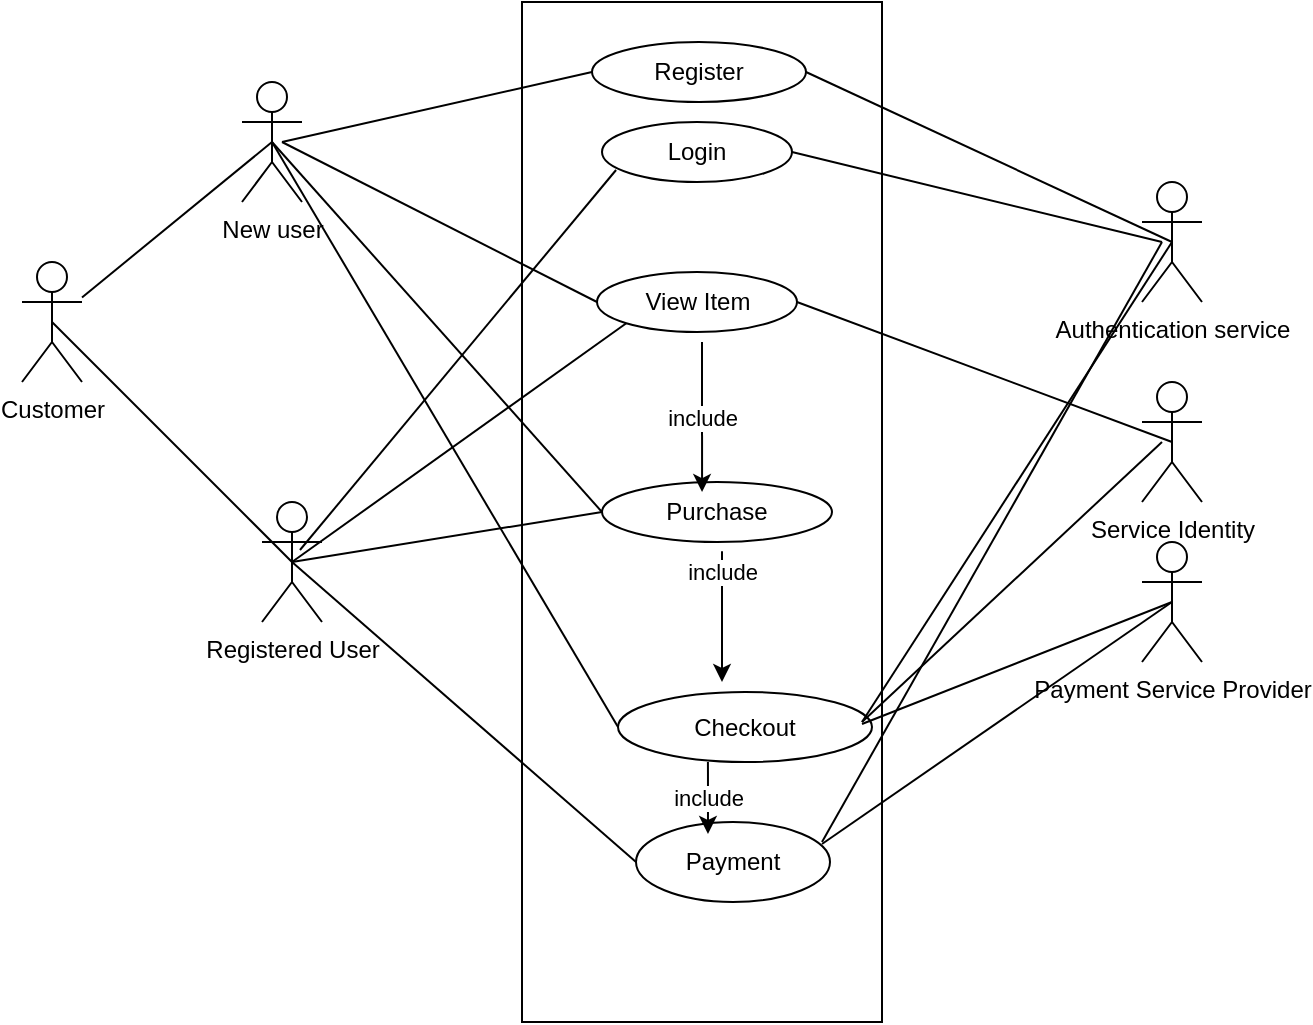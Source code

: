 <mxfile version="14.6.13" type="github">
  <diagram id="yHNAXmRFqxtDWRGn4aOi" name="Page-1">
    <mxGraphModel dx="1108" dy="1616" grid="1" gridSize="10" guides="1" tooltips="1" connect="1" arrows="1" fold="1" page="1" pageScale="1" pageWidth="850" pageHeight="1100" math="0" shadow="0">
      <root>
        <mxCell id="0" />
        <mxCell id="1" parent="0" />
        <mxCell id="bEkzau8y3P-32eCsj0lo-2" value="" style="rounded=0;whiteSpace=wrap;html=1;rotation=-90;" vertex="1" parent="1">
          <mxGeometry x="155" y="95" width="510" height="180" as="geometry" />
        </mxCell>
        <mxCell id="bEkzau8y3P-32eCsj0lo-3" value="Login" style="ellipse;whiteSpace=wrap;html=1;fillColor=none;gradientColor=none;" vertex="1" parent="1">
          <mxGeometry x="360" y="-10" width="95" height="30" as="geometry" />
        </mxCell>
        <mxCell id="bEkzau8y3P-32eCsj0lo-5" value="Purchase" style="ellipse;whiteSpace=wrap;html=1;fillColor=none;gradientColor=none;" vertex="1" parent="1">
          <mxGeometry x="360" y="170" width="115" height="30" as="geometry" />
        </mxCell>
        <mxCell id="bEkzau8y3P-32eCsj0lo-7" value="New user" style="shape=umlActor;verticalLabelPosition=bottom;verticalAlign=top;html=1;fillColor=none;gradientColor=none;" vertex="1" parent="1">
          <mxGeometry x="180" y="-30" width="30" height="60" as="geometry" />
        </mxCell>
        <mxCell id="bEkzau8y3P-32eCsj0lo-12" value="" style="endArrow=none;html=1;entryX=0;entryY=0.5;entryDx=0;entryDy=0;" edge="1" parent="1" target="bEkzau8y3P-32eCsj0lo-20">
          <mxGeometry width="50" height="50" relative="1" as="geometry">
            <mxPoint x="200" as="sourcePoint" />
            <mxPoint x="360" y="10" as="targetPoint" />
            <Array as="points" />
          </mxGeometry>
        </mxCell>
        <mxCell id="bEkzau8y3P-32eCsj0lo-13" value="" style="endArrow=none;html=1;exitX=0.5;exitY=0.5;exitDx=0;exitDy=0;exitPerimeter=0;entryX=0;entryY=0.5;entryDx=0;entryDy=0;" edge="1" parent="1" source="bEkzau8y3P-32eCsj0lo-7" target="bEkzau8y3P-32eCsj0lo-5">
          <mxGeometry width="50" height="50" relative="1" as="geometry">
            <mxPoint x="310" y="200" as="sourcePoint" />
            <mxPoint x="360" y="150" as="targetPoint" />
          </mxGeometry>
        </mxCell>
        <mxCell id="bEkzau8y3P-32eCsj0lo-14" value="Payment Service Provider" style="shape=umlActor;verticalLabelPosition=bottom;verticalAlign=top;html=1;outlineConnect=0;fillColor=none;gradientColor=none;" vertex="1" parent="1">
          <mxGeometry x="630" y="200" width="30" height="60" as="geometry" />
        </mxCell>
        <mxCell id="bEkzau8y3P-32eCsj0lo-15" value="Authentication service" style="shape=umlActor;verticalLabelPosition=bottom;verticalAlign=top;html=1;outlineConnect=0;fillColor=none;gradientColor=none;" vertex="1" parent="1">
          <mxGeometry x="630" y="20" width="30" height="60" as="geometry" />
        </mxCell>
        <mxCell id="bEkzau8y3P-32eCsj0lo-16" value="Customer" style="shape=umlActor;verticalLabelPosition=bottom;verticalAlign=top;html=1;outlineConnect=0;fillColor=none;gradientColor=none;" vertex="1" parent="1">
          <mxGeometry x="70" y="60" width="30" height="60" as="geometry" />
        </mxCell>
        <mxCell id="bEkzau8y3P-32eCsj0lo-18" value="Registered User" style="shape=umlActor;verticalLabelPosition=bottom;verticalAlign=top;html=1;fillColor=none;gradientColor=none;" vertex="1" parent="1">
          <mxGeometry x="190" y="180" width="30" height="60" as="geometry" />
        </mxCell>
        <mxCell id="bEkzau8y3P-32eCsj0lo-20" value="Register" style="ellipse;whiteSpace=wrap;html=1;fillColor=none;gradientColor=none;" vertex="1" parent="1">
          <mxGeometry x="355" y="-50" width="107" height="30" as="geometry" />
        </mxCell>
        <mxCell id="bEkzau8y3P-32eCsj0lo-21" value="" style="endArrow=none;html=1;exitX=0.633;exitY=0.4;exitDx=0;exitDy=0;exitPerimeter=0;entryX=0.074;entryY=0.8;entryDx=0;entryDy=0;entryPerimeter=0;" edge="1" parent="1" source="bEkzau8y3P-32eCsj0lo-18" target="bEkzau8y3P-32eCsj0lo-3">
          <mxGeometry width="50" height="50" relative="1" as="geometry">
            <mxPoint x="210" as="sourcePoint" />
            <mxPoint x="363" y="30" as="targetPoint" />
          </mxGeometry>
        </mxCell>
        <mxCell id="bEkzau8y3P-32eCsj0lo-22" value="View Item" style="ellipse;whiteSpace=wrap;html=1;fillColor=none;gradientColor=none;" vertex="1" parent="1">
          <mxGeometry x="357.5" y="65" width="100" height="30" as="geometry" />
        </mxCell>
        <mxCell id="bEkzau8y3P-32eCsj0lo-24" value="" style="endArrow=none;html=1;entryX=0;entryY=0.5;entryDx=0;entryDy=0;" edge="1" parent="1" target="bEkzau8y3P-32eCsj0lo-22">
          <mxGeometry width="50" height="50" relative="1" as="geometry">
            <mxPoint x="200" as="sourcePoint" />
            <mxPoint x="360" y="150" as="targetPoint" />
          </mxGeometry>
        </mxCell>
        <mxCell id="bEkzau8y3P-32eCsj0lo-25" value="" style="endArrow=none;html=1;exitX=0.5;exitY=0.5;exitDx=0;exitDy=0;exitPerimeter=0;entryX=0;entryY=1;entryDx=0;entryDy=0;" edge="1" parent="1" source="bEkzau8y3P-32eCsj0lo-18" target="bEkzau8y3P-32eCsj0lo-22">
          <mxGeometry width="50" height="50" relative="1" as="geometry">
            <mxPoint x="310" y="200" as="sourcePoint" />
            <mxPoint x="360" y="150" as="targetPoint" />
          </mxGeometry>
        </mxCell>
        <mxCell id="bEkzau8y3P-32eCsj0lo-26" value="" style="endArrow=none;html=1;exitX=0.5;exitY=0.5;exitDx=0;exitDy=0;exitPerimeter=0;entryX=0;entryY=0.5;entryDx=0;entryDy=0;" edge="1" parent="1" source="bEkzau8y3P-32eCsj0lo-18" target="bEkzau8y3P-32eCsj0lo-5">
          <mxGeometry width="50" height="50" relative="1" as="geometry">
            <mxPoint x="310" y="200" as="sourcePoint" />
            <mxPoint x="360" y="180" as="targetPoint" />
          </mxGeometry>
        </mxCell>
        <mxCell id="bEkzau8y3P-32eCsj0lo-27" value="" style="endArrow=classic;html=1;entryX=0.435;entryY=0.167;entryDx=0;entryDy=0;entryPerimeter=0;" edge="1" parent="1" target="bEkzau8y3P-32eCsj0lo-5">
          <mxGeometry relative="1" as="geometry">
            <mxPoint x="410" y="100" as="sourcePoint" />
            <mxPoint x="410" y="130" as="targetPoint" />
            <Array as="points" />
          </mxGeometry>
        </mxCell>
        <mxCell id="bEkzau8y3P-32eCsj0lo-28" value="include" style="edgeLabel;resizable=0;html=1;align=center;verticalAlign=middle;" connectable="0" vertex="1" parent="bEkzau8y3P-32eCsj0lo-27">
          <mxGeometry relative="1" as="geometry" />
        </mxCell>
        <mxCell id="bEkzau8y3P-32eCsj0lo-31" value="" style="endArrow=classic;html=1;" edge="1" parent="1">
          <mxGeometry relative="1" as="geometry">
            <mxPoint x="420" y="240" as="sourcePoint" />
            <mxPoint x="420" y="270" as="targetPoint" />
            <Array as="points">
              <mxPoint x="420" y="200" />
            </Array>
          </mxGeometry>
        </mxCell>
        <mxCell id="bEkzau8y3P-32eCsj0lo-32" value="include" style="edgeLabel;resizable=0;html=1;align=center;verticalAlign=middle;" connectable="0" vertex="1" parent="bEkzau8y3P-32eCsj0lo-31">
          <mxGeometry relative="1" as="geometry" />
        </mxCell>
        <mxCell id="bEkzau8y3P-32eCsj0lo-33" value="Checkout" style="ellipse;whiteSpace=wrap;html=1;fillColor=none;gradientColor=none;" vertex="1" parent="1">
          <mxGeometry x="368" y="275" width="127" height="35" as="geometry" />
        </mxCell>
        <mxCell id="bEkzau8y3P-32eCsj0lo-34" value="" style="endArrow=none;html=1;entryX=0.5;entryY=0.5;entryDx=0;entryDy=0;entryPerimeter=0;" edge="1" parent="1" source="bEkzau8y3P-32eCsj0lo-16" target="bEkzau8y3P-32eCsj0lo-7">
          <mxGeometry width="50" height="50" relative="1" as="geometry">
            <mxPoint x="310" y="200" as="sourcePoint" />
            <mxPoint x="360" y="150" as="targetPoint" />
            <Array as="points" />
          </mxGeometry>
        </mxCell>
        <mxCell id="bEkzau8y3P-32eCsj0lo-35" value="" style="endArrow=none;html=1;exitX=0.5;exitY=0.5;exitDx=0;exitDy=0;exitPerimeter=0;entryX=0.5;entryY=0.5;entryDx=0;entryDy=0;entryPerimeter=0;" edge="1" parent="1" source="bEkzau8y3P-32eCsj0lo-16" target="bEkzau8y3P-32eCsj0lo-18">
          <mxGeometry width="50" height="50" relative="1" as="geometry">
            <mxPoint x="310" y="200" as="sourcePoint" />
            <mxPoint x="360" y="150" as="targetPoint" />
          </mxGeometry>
        </mxCell>
        <mxCell id="bEkzau8y3P-32eCsj0lo-36" value="" style="endArrow=none;html=1;entryX=0.5;entryY=0.5;entryDx=0;entryDy=0;entryPerimeter=0;exitX=1;exitY=0.5;exitDx=0;exitDy=0;" edge="1" parent="1" source="bEkzau8y3P-32eCsj0lo-20" target="bEkzau8y3P-32eCsj0lo-15">
          <mxGeometry width="50" height="50" relative="1" as="geometry">
            <mxPoint x="310" y="200" as="sourcePoint" />
            <mxPoint x="360" y="150" as="targetPoint" />
          </mxGeometry>
        </mxCell>
        <mxCell id="bEkzau8y3P-32eCsj0lo-37" value="" style="endArrow=none;html=1;exitX=1;exitY=0.5;exitDx=0;exitDy=0;" edge="1" parent="1" source="bEkzau8y3P-32eCsj0lo-3">
          <mxGeometry width="50" height="50" relative="1" as="geometry">
            <mxPoint x="460" y="5" as="sourcePoint" />
            <mxPoint x="640" y="50" as="targetPoint" />
          </mxGeometry>
        </mxCell>
        <mxCell id="bEkzau8y3P-32eCsj0lo-38" value="" style="endArrow=none;html=1;entryX=0.5;entryY=0.5;entryDx=0;entryDy=0;entryPerimeter=0;" edge="1" parent="1" target="bEkzau8y3P-32eCsj0lo-15">
          <mxGeometry width="50" height="50" relative="1" as="geometry">
            <mxPoint x="490" y="290" as="sourcePoint" />
            <mxPoint x="360" y="150" as="targetPoint" />
            <Array as="points" />
          </mxGeometry>
        </mxCell>
        <mxCell id="bEkzau8y3P-32eCsj0lo-39" value="" style="endArrow=none;html=1;entryX=0.5;entryY=0.5;entryDx=0;entryDy=0;entryPerimeter=0;" edge="1" parent="1" target="bEkzau8y3P-32eCsj0lo-14">
          <mxGeometry width="50" height="50" relative="1" as="geometry">
            <mxPoint x="490" y="291" as="sourcePoint" />
            <mxPoint x="360" y="150" as="targetPoint" />
          </mxGeometry>
        </mxCell>
        <mxCell id="bEkzau8y3P-32eCsj0lo-40" value="Service Identity" style="shape=umlActor;verticalLabelPosition=bottom;verticalAlign=top;html=1;outlineConnect=0;fillColor=none;gradientColor=none;" vertex="1" parent="1">
          <mxGeometry x="630" y="120" width="30" height="60" as="geometry" />
        </mxCell>
        <mxCell id="bEkzau8y3P-32eCsj0lo-41" value="" style="endArrow=none;html=1;entryX=0.5;entryY=0.5;entryDx=0;entryDy=0;entryPerimeter=0;exitX=1;exitY=0.5;exitDx=0;exitDy=0;" edge="1" parent="1" source="bEkzau8y3P-32eCsj0lo-22" target="bEkzau8y3P-32eCsj0lo-40">
          <mxGeometry width="50" height="50" relative="1" as="geometry">
            <mxPoint x="310" y="200" as="sourcePoint" />
            <mxPoint x="360" y="150" as="targetPoint" />
          </mxGeometry>
        </mxCell>
        <mxCell id="bEkzau8y3P-32eCsj0lo-42" value="" style="endArrow=none;html=1;" edge="1" parent="1">
          <mxGeometry width="50" height="50" relative="1" as="geometry">
            <mxPoint x="490" y="290" as="sourcePoint" />
            <mxPoint x="640" y="150" as="targetPoint" />
            <Array as="points">
              <mxPoint x="640" y="150" />
            </Array>
          </mxGeometry>
        </mxCell>
        <mxCell id="bEkzau8y3P-32eCsj0lo-44" value="Payment" style="ellipse;whiteSpace=wrap;html=1;fillColor=none;gradientColor=none;" vertex="1" parent="1">
          <mxGeometry x="377" y="340" width="97" height="40" as="geometry" />
        </mxCell>
        <mxCell id="bEkzau8y3P-32eCsj0lo-45" value="" style="endArrow=classic;html=1;entryX=0.371;entryY=0.15;entryDx=0;entryDy=0;entryPerimeter=0;exitX=0.354;exitY=1;exitDx=0;exitDy=0;exitPerimeter=0;" edge="1" parent="1" source="bEkzau8y3P-32eCsj0lo-33" target="bEkzau8y3P-32eCsj0lo-44">
          <mxGeometry relative="1" as="geometry">
            <mxPoint x="430" y="250" as="sourcePoint" />
            <mxPoint x="430" y="280" as="targetPoint" />
            <Array as="points">
              <mxPoint x="413" y="320" />
            </Array>
          </mxGeometry>
        </mxCell>
        <mxCell id="bEkzau8y3P-32eCsj0lo-46" value="include" style="edgeLabel;resizable=0;html=1;align=center;verticalAlign=middle;" connectable="0" vertex="1" parent="bEkzau8y3P-32eCsj0lo-45">
          <mxGeometry relative="1" as="geometry" />
        </mxCell>
        <mxCell id="bEkzau8y3P-32eCsj0lo-47" value="" style="endArrow=none;html=1;entryX=0;entryY=0.5;entryDx=0;entryDy=0;exitX=0.5;exitY=0.5;exitDx=0;exitDy=0;exitPerimeter=0;" edge="1" parent="1" source="bEkzau8y3P-32eCsj0lo-7" target="bEkzau8y3P-32eCsj0lo-33">
          <mxGeometry width="50" height="50" relative="1" as="geometry">
            <mxPoint x="210" as="sourcePoint" />
            <mxPoint x="360" y="170" as="targetPoint" />
          </mxGeometry>
        </mxCell>
        <mxCell id="bEkzau8y3P-32eCsj0lo-48" value="" style="endArrow=none;html=1;exitX=0.5;exitY=0.5;exitDx=0;exitDy=0;exitPerimeter=0;entryX=0;entryY=0.5;entryDx=0;entryDy=0;" edge="1" parent="1" source="bEkzau8y3P-32eCsj0lo-18" target="bEkzau8y3P-32eCsj0lo-44">
          <mxGeometry width="50" height="50" relative="1" as="geometry">
            <mxPoint x="310" y="220" as="sourcePoint" />
            <mxPoint x="360" y="170" as="targetPoint" />
          </mxGeometry>
        </mxCell>
        <mxCell id="bEkzau8y3P-32eCsj0lo-49" value="" style="endArrow=none;html=1;entryX=0.5;entryY=0.5;entryDx=0;entryDy=0;entryPerimeter=0;" edge="1" parent="1" target="bEkzau8y3P-32eCsj0lo-14">
          <mxGeometry width="50" height="50" relative="1" as="geometry">
            <mxPoint x="470" y="351" as="sourcePoint" />
            <mxPoint x="360" y="170" as="targetPoint" />
          </mxGeometry>
        </mxCell>
        <mxCell id="bEkzau8y3P-32eCsj0lo-50" value="" style="endArrow=none;html=1;" edge="1" parent="1">
          <mxGeometry width="50" height="50" relative="1" as="geometry">
            <mxPoint x="470" y="350" as="sourcePoint" />
            <mxPoint x="640" y="50" as="targetPoint" />
          </mxGeometry>
        </mxCell>
      </root>
    </mxGraphModel>
  </diagram>
</mxfile>
